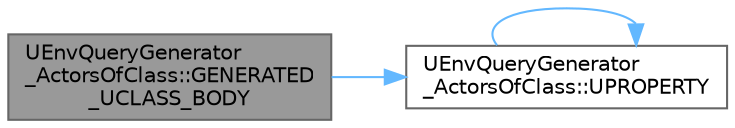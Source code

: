 digraph "UEnvQueryGenerator_ActorsOfClass::GENERATED_UCLASS_BODY"
{
 // INTERACTIVE_SVG=YES
 // LATEX_PDF_SIZE
  bgcolor="transparent";
  edge [fontname=Helvetica,fontsize=10,labelfontname=Helvetica,labelfontsize=10];
  node [fontname=Helvetica,fontsize=10,shape=box,height=0.2,width=0.4];
  rankdir="LR";
  Node1 [id="Node000001",label="UEnvQueryGenerator\l_ActorsOfClass::GENERATED\l_UCLASS_BODY",height=0.2,width=0.4,color="gray40", fillcolor="grey60", style="filled", fontcolor="black",tooltip=" "];
  Node1 -> Node2 [id="edge1_Node000001_Node000002",color="steelblue1",style="solid",tooltip=" "];
  Node2 [id="Node000002",label="UEnvQueryGenerator\l_ActorsOfClass::UPROPERTY",height=0.2,width=0.4,color="grey40", fillcolor="white", style="filled",URL="$d0/d49/classUEnvQueryGenerator__ActorsOfClass.html#a6546cdd27aa95935bee4908321943027",tooltip="If true, this will only returns actors of the specified class within the SearchRadius of the SearchCe..."];
  Node2 -> Node2 [id="edge2_Node000002_Node000002",color="steelblue1",style="solid",tooltip=" "];
}
